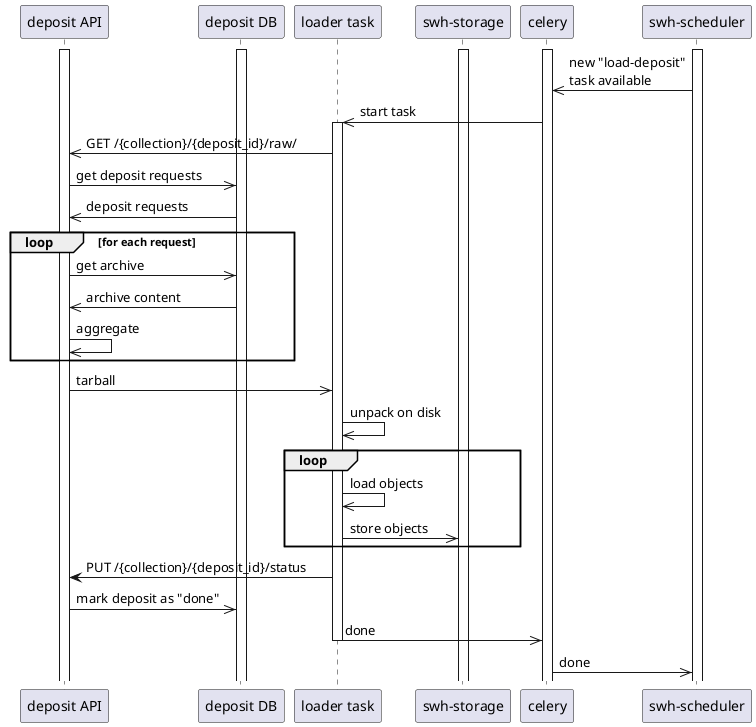 @startuml
  participant DEPOSIT as "deposit API"
  participant DEPOSIT_DATABASE as "deposit DB"
  participant LOADER_TASK as "loader task"
  participant STORAGE as "swh-storage"
  participant CELERY as "celery"
  participant SCHEDULER as "swh-scheduler"

  activate DEPOSIT
  activate DEPOSIT_DATABASE
  activate STORAGE
  activate CELERY
  activate SCHEDULER

  SCHEDULER ->> CELERY: new "load-deposit"\ntask available
  CELERY ->> LOADER_TASK: start task
  activate LOADER_TASK

  LOADER_TASK ->> DEPOSIT: GET /{collection}/{deposit_id}/raw/

  DEPOSIT ->> DEPOSIT_DATABASE: get deposit requests
  DEPOSIT_DATABASE ->> DEPOSIT: deposit requests

  loop for each request
    DEPOSIT ->> DEPOSIT_DATABASE: get archive
    DEPOSIT_DATABASE ->> DEPOSIT: archive content
    DEPOSIT ->> DEPOSIT: aggregate
  end

  DEPOSIT ->> LOADER_TASK: tarball

  LOADER_TASK ->> LOADER_TASK: unpack on disk

  loop
    LOADER_TASK ->> LOADER_TASK: load objects
    LOADER_TASK ->> STORAGE: store objects
  end

  LOADER_TASK -> DEPOSIT: PUT /{collection}/{deposit_id}/status
  DEPOSIT ->> DEPOSIT_DATABASE: mark deposit as "done"
  LOADER_TASK ->> CELERY: done
  deactivate LOADER_TASK
  CELERY ->> SCHEDULER: done
@enduml
